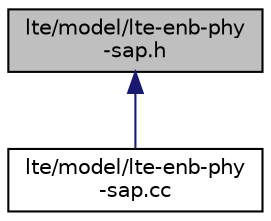 digraph "lte/model/lte-enb-phy-sap.h"
{
  edge [fontname="Helvetica",fontsize="10",labelfontname="Helvetica",labelfontsize="10"];
  node [fontname="Helvetica",fontsize="10",shape=record];
  Node1 [label="lte/model/lte-enb-phy\l-sap.h",height=0.2,width=0.4,color="black", fillcolor="grey75", style="filled", fontcolor="black"];
  Node1 -> Node2 [dir="back",color="midnightblue",fontsize="10",style="solid"];
  Node2 [label="lte/model/lte-enb-phy\l-sap.cc",height=0.2,width=0.4,color="black", fillcolor="white", style="filled",URL="$de/d74/lte-enb-phy-sap_8cc.html"];
}

